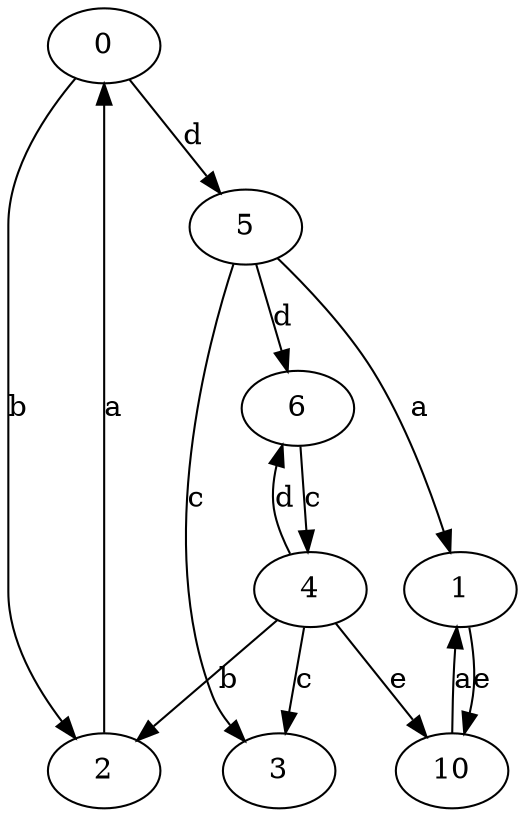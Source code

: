 strict digraph  {
0;
1;
2;
3;
4;
5;
6;
10;
0 -> 2  [label=b];
0 -> 5  [label=d];
1 -> 10  [label=e];
2 -> 0  [label=a];
4 -> 2  [label=b];
4 -> 3  [label=c];
4 -> 6  [label=d];
4 -> 10  [label=e];
5 -> 1  [label=a];
5 -> 3  [label=c];
5 -> 6  [label=d];
6 -> 4  [label=c];
10 -> 1  [label=a];
}
